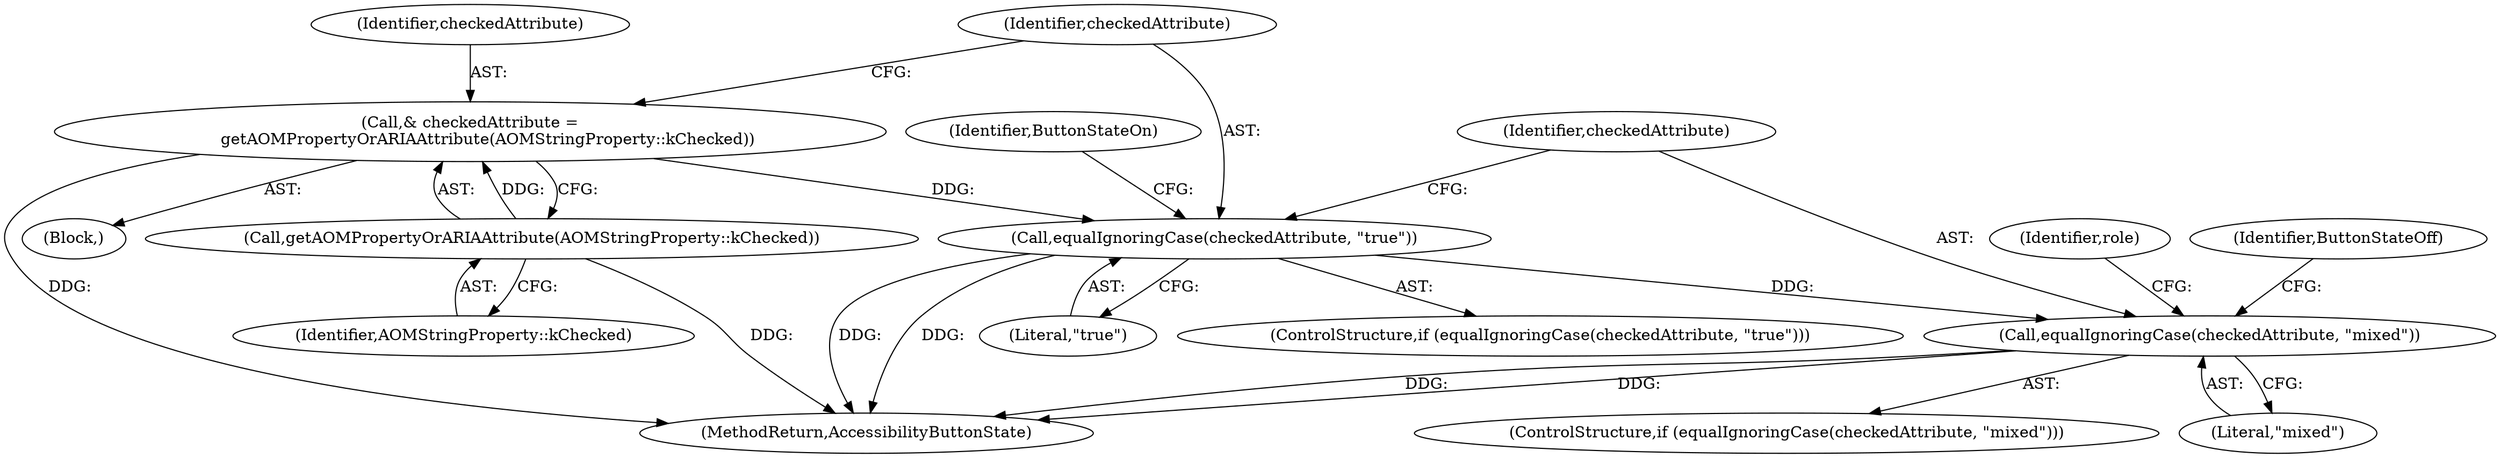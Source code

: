 digraph "1_Chrome_d27468a832d5316884bd02f459cbf493697fd7e1_22@del" {
"1000108" [label="(Call,equalIgnoringCase(checkedAttribute, \"true\"))"];
"1000103" [label="(Call,& checkedAttribute =\n       getAOMPropertyOrARIAAttribute(AOMStringProperty::kChecked))"];
"1000105" [label="(Call,getAOMPropertyOrARIAAttribute(AOMStringProperty::kChecked))"];
"1000114" [label="(Call,equalIgnoringCase(checkedAttribute, \"mixed\"))"];
"1000115" [label="(Identifier,checkedAttribute)"];
"1000120" [label="(Identifier,role)"];
"1000105" [label="(Call,getAOMPropertyOrARIAAttribute(AOMStringProperty::kChecked))"];
"1000107" [label="(ControlStructure,if (equalIgnoringCase(checkedAttribute, \"true\")))"];
"1000114" [label="(Call,equalIgnoringCase(checkedAttribute, \"mixed\"))"];
"1000106" [label="(Identifier,AOMStringProperty::kChecked)"];
"1000134" [label="(MethodReturn,AccessibilityButtonState)"];
"1000103" [label="(Call,& checkedAttribute =\n       getAOMPropertyOrARIAAttribute(AOMStringProperty::kChecked))"];
"1000108" [label="(Call,equalIgnoringCase(checkedAttribute, \"true\"))"];
"1000104" [label="(Identifier,checkedAttribute)"];
"1000113" [label="(ControlStructure,if (equalIgnoringCase(checkedAttribute, \"mixed\")))"];
"1000109" [label="(Identifier,checkedAttribute)"];
"1000110" [label="(Literal,\"true\")"];
"1000112" [label="(Identifier,ButtonStateOn)"];
"1000133" [label="(Identifier,ButtonStateOff)"];
"1000116" [label="(Literal,\"mixed\")"];
"1000101" [label="(Block,)"];
"1000108" -> "1000107"  [label="AST: "];
"1000108" -> "1000110"  [label="CFG: "];
"1000109" -> "1000108"  [label="AST: "];
"1000110" -> "1000108"  [label="AST: "];
"1000112" -> "1000108"  [label="CFG: "];
"1000115" -> "1000108"  [label="CFG: "];
"1000108" -> "1000134"  [label="DDG: "];
"1000108" -> "1000134"  [label="DDG: "];
"1000103" -> "1000108"  [label="DDG: "];
"1000108" -> "1000114"  [label="DDG: "];
"1000103" -> "1000101"  [label="AST: "];
"1000103" -> "1000105"  [label="CFG: "];
"1000104" -> "1000103"  [label="AST: "];
"1000105" -> "1000103"  [label="AST: "];
"1000109" -> "1000103"  [label="CFG: "];
"1000103" -> "1000134"  [label="DDG: "];
"1000105" -> "1000103"  [label="DDG: "];
"1000105" -> "1000106"  [label="CFG: "];
"1000106" -> "1000105"  [label="AST: "];
"1000105" -> "1000134"  [label="DDG: "];
"1000114" -> "1000113"  [label="AST: "];
"1000114" -> "1000116"  [label="CFG: "];
"1000115" -> "1000114"  [label="AST: "];
"1000116" -> "1000114"  [label="AST: "];
"1000120" -> "1000114"  [label="CFG: "];
"1000133" -> "1000114"  [label="CFG: "];
"1000114" -> "1000134"  [label="DDG: "];
"1000114" -> "1000134"  [label="DDG: "];
}
